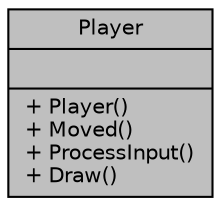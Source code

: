 digraph "Player"
{
 // LATEX_PDF_SIZE
  edge [fontname="Helvetica",fontsize="10",labelfontname="Helvetica",labelfontsize="10"];
  node [fontname="Helvetica",fontsize="10",shape=record];
  Node1 [label="{Player\n||+ Player()\l+ Moved()\l+ ProcessInput()\l+ Draw()\l}",height=0.2,width=0.4,color="black", fillcolor="grey75", style="filled", fontcolor="black",tooltip=" "];
}
